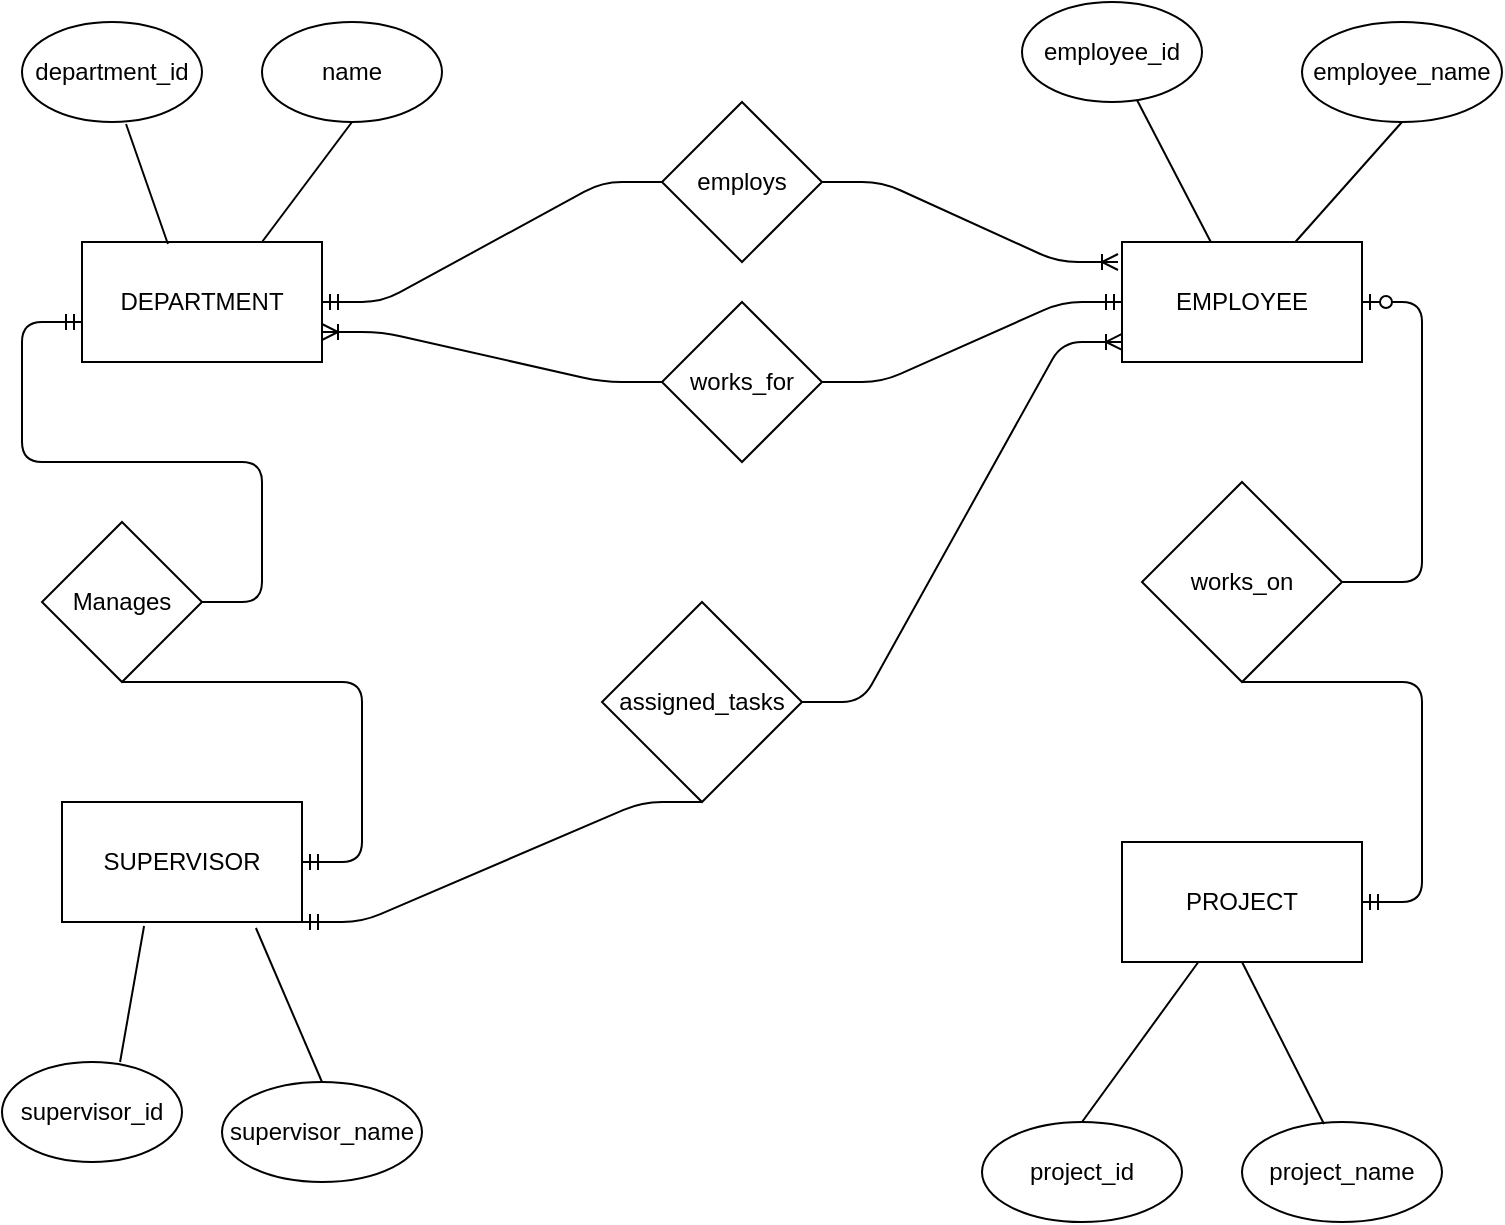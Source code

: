 <mxfile version="13.10.5" type="github">
  <diagram id="XIZq3VWeM3lkDQwjYOun" name="Page-1">
    <mxGraphModel dx="1113" dy="722" grid="1" gridSize="10" guides="1" tooltips="1" connect="1" arrows="1" fold="1" page="1" pageScale="1" pageWidth="850" pageHeight="1100" math="0" shadow="0">
      <root>
        <mxCell id="0" />
        <mxCell id="1" parent="0" />
        <mxCell id="ALXoqtMu1G_5peyoWUO_-1" value="DEPARTMENT" style="rounded=0;whiteSpace=wrap;html=1;" vertex="1" parent="1">
          <mxGeometry x="50" y="150" width="120" height="60" as="geometry" />
        </mxCell>
        <mxCell id="ALXoqtMu1G_5peyoWUO_-2" value="department_id" style="ellipse;whiteSpace=wrap;html=1;" vertex="1" parent="1">
          <mxGeometry x="20" y="40" width="90" height="50" as="geometry" />
        </mxCell>
        <mxCell id="ALXoqtMu1G_5peyoWUO_-3" value="name" style="ellipse;whiteSpace=wrap;html=1;" vertex="1" parent="1">
          <mxGeometry x="140" y="40" width="90" height="50" as="geometry" />
        </mxCell>
        <mxCell id="ALXoqtMu1G_5peyoWUO_-4" value="" style="endArrow=none;html=1;entryX=0.578;entryY=1.02;entryDx=0;entryDy=0;entryPerimeter=0;exitX=0.358;exitY=0.017;exitDx=0;exitDy=0;exitPerimeter=0;" edge="1" parent="1" source="ALXoqtMu1G_5peyoWUO_-1" target="ALXoqtMu1G_5peyoWUO_-2">
          <mxGeometry width="50" height="50" relative="1" as="geometry">
            <mxPoint x="400" y="320" as="sourcePoint" />
            <mxPoint x="450" y="270" as="targetPoint" />
          </mxGeometry>
        </mxCell>
        <mxCell id="ALXoqtMu1G_5peyoWUO_-5" value="" style="endArrow=none;html=1;exitX=0.75;exitY=0;exitDx=0;exitDy=0;entryX=0.5;entryY=1;entryDx=0;entryDy=0;" edge="1" parent="1" source="ALXoqtMu1G_5peyoWUO_-1" target="ALXoqtMu1G_5peyoWUO_-3">
          <mxGeometry width="50" height="50" relative="1" as="geometry">
            <mxPoint x="400" y="320" as="sourcePoint" />
            <mxPoint x="450" y="270" as="targetPoint" />
          </mxGeometry>
        </mxCell>
        <mxCell id="ALXoqtMu1G_5peyoWUO_-7" value="SUPERVISOR" style="rounded=0;whiteSpace=wrap;html=1;" vertex="1" parent="1">
          <mxGeometry x="40" y="430" width="120" height="60" as="geometry" />
        </mxCell>
        <mxCell id="ALXoqtMu1G_5peyoWUO_-6" value="Manages" style="rhombus;whiteSpace=wrap;html=1;" vertex="1" parent="1">
          <mxGeometry x="30" y="290" width="80" height="80" as="geometry" />
        </mxCell>
        <mxCell id="ALXoqtMu1G_5peyoWUO_-13" value="" style="edgeStyle=entityRelationEdgeStyle;fontSize=12;html=1;endArrow=ERmandOne;" edge="1" parent="1">
          <mxGeometry width="100" height="100" relative="1" as="geometry">
            <mxPoint x="110" y="330" as="sourcePoint" />
            <mxPoint x="50" y="190" as="targetPoint" />
          </mxGeometry>
        </mxCell>
        <mxCell id="ALXoqtMu1G_5peyoWUO_-14" value="" style="edgeStyle=entityRelationEdgeStyle;fontSize=12;html=1;endArrow=ERmandOne;exitX=0.5;exitY=1;exitDx=0;exitDy=0;" edge="1" parent="1" source="ALXoqtMu1G_5peyoWUO_-6" target="ALXoqtMu1G_5peyoWUO_-7">
          <mxGeometry width="100" height="100" relative="1" as="geometry">
            <mxPoint x="370" y="380" as="sourcePoint" />
            <mxPoint x="470" y="280" as="targetPoint" />
          </mxGeometry>
        </mxCell>
        <mxCell id="ALXoqtMu1G_5peyoWUO_-15" value="EMPLOYEE" style="rounded=0;whiteSpace=wrap;html=1;" vertex="1" parent="1">
          <mxGeometry x="570" y="150" width="120" height="60" as="geometry" />
        </mxCell>
        <mxCell id="ALXoqtMu1G_5peyoWUO_-16" value="employee_id" style="ellipse;whiteSpace=wrap;html=1;" vertex="1" parent="1">
          <mxGeometry x="520" y="30" width="90" height="50" as="geometry" />
        </mxCell>
        <mxCell id="ALXoqtMu1G_5peyoWUO_-17" value="employee_name" style="ellipse;whiteSpace=wrap;html=1;" vertex="1" parent="1">
          <mxGeometry x="660" y="40" width="100" height="50" as="geometry" />
        </mxCell>
        <mxCell id="ALXoqtMu1G_5peyoWUO_-18" value="" style="endArrow=none;html=1;entryX=0.5;entryY=1;entryDx=0;entryDy=0;" edge="1" parent="1" source="ALXoqtMu1G_5peyoWUO_-15" target="ALXoqtMu1G_5peyoWUO_-17">
          <mxGeometry width="50" height="50" relative="1" as="geometry">
            <mxPoint x="400" y="360" as="sourcePoint" />
            <mxPoint x="450" y="310" as="targetPoint" />
          </mxGeometry>
        </mxCell>
        <mxCell id="ALXoqtMu1G_5peyoWUO_-19" value="" style="endArrow=none;html=1;" edge="1" parent="1" source="ALXoqtMu1G_5peyoWUO_-15" target="ALXoqtMu1G_5peyoWUO_-16">
          <mxGeometry width="50" height="50" relative="1" as="geometry">
            <mxPoint x="400" y="360" as="sourcePoint" />
            <mxPoint x="450" y="310" as="targetPoint" />
          </mxGeometry>
        </mxCell>
        <mxCell id="ALXoqtMu1G_5peyoWUO_-20" value="works_for" style="rhombus;whiteSpace=wrap;html=1;" vertex="1" parent="1">
          <mxGeometry x="340" y="180" width="80" height="80" as="geometry" />
        </mxCell>
        <mxCell id="ALXoqtMu1G_5peyoWUO_-21" value="employs" style="rhombus;whiteSpace=wrap;html=1;" vertex="1" parent="1">
          <mxGeometry x="340" y="80" width="80" height="80" as="geometry" />
        </mxCell>
        <mxCell id="ALXoqtMu1G_5peyoWUO_-22" value="" style="edgeStyle=entityRelationEdgeStyle;fontSize=12;html=1;endArrow=ERoneToMany;exitX=1;exitY=0.5;exitDx=0;exitDy=0;" edge="1" parent="1" source="ALXoqtMu1G_5peyoWUO_-21">
          <mxGeometry width="100" height="100" relative="1" as="geometry">
            <mxPoint x="370" y="380" as="sourcePoint" />
            <mxPoint x="568" y="160" as="targetPoint" />
          </mxGeometry>
        </mxCell>
        <mxCell id="ALXoqtMu1G_5peyoWUO_-23" value="" style="edgeStyle=entityRelationEdgeStyle;fontSize=12;html=1;endArrow=ERmandOne;entryX=1;entryY=0.5;entryDx=0;entryDy=0;" edge="1" parent="1" source="ALXoqtMu1G_5peyoWUO_-21" target="ALXoqtMu1G_5peyoWUO_-1">
          <mxGeometry width="100" height="100" relative="1" as="geometry">
            <mxPoint x="370" y="380" as="sourcePoint" />
            <mxPoint x="470" y="280" as="targetPoint" />
          </mxGeometry>
        </mxCell>
        <mxCell id="ALXoqtMu1G_5peyoWUO_-24" value="" style="edgeStyle=entityRelationEdgeStyle;fontSize=12;html=1;endArrow=ERmandOne;entryX=0;entryY=0.5;entryDx=0;entryDy=0;exitX=1;exitY=0.5;exitDx=0;exitDy=0;" edge="1" parent="1" source="ALXoqtMu1G_5peyoWUO_-20" target="ALXoqtMu1G_5peyoWUO_-15">
          <mxGeometry width="100" height="100" relative="1" as="geometry">
            <mxPoint x="370" y="380" as="sourcePoint" />
            <mxPoint x="470" y="280" as="targetPoint" />
          </mxGeometry>
        </mxCell>
        <mxCell id="ALXoqtMu1G_5peyoWUO_-25" value="" style="edgeStyle=entityRelationEdgeStyle;fontSize=12;html=1;endArrow=ERoneToMany;entryX=1;entryY=0.75;entryDx=0;entryDy=0;exitX=0;exitY=0.5;exitDx=0;exitDy=0;" edge="1" parent="1" source="ALXoqtMu1G_5peyoWUO_-20" target="ALXoqtMu1G_5peyoWUO_-1">
          <mxGeometry width="100" height="100" relative="1" as="geometry">
            <mxPoint x="370" y="380" as="sourcePoint" />
            <mxPoint x="470" y="280" as="targetPoint" />
          </mxGeometry>
        </mxCell>
        <mxCell id="ALXoqtMu1G_5peyoWUO_-26" value="supervisor_id" style="ellipse;whiteSpace=wrap;html=1;" vertex="1" parent="1">
          <mxGeometry x="10" y="560" width="90" height="50" as="geometry" />
        </mxCell>
        <mxCell id="ALXoqtMu1G_5peyoWUO_-27" value="supervisor_name" style="ellipse;whiteSpace=wrap;html=1;" vertex="1" parent="1">
          <mxGeometry x="120" y="570" width="100" height="50" as="geometry" />
        </mxCell>
        <mxCell id="ALXoqtMu1G_5peyoWUO_-28" value="" style="endArrow=none;html=1;exitX=0.656;exitY=0;exitDx=0;exitDy=0;exitPerimeter=0;entryX=0.342;entryY=1.033;entryDx=0;entryDy=0;entryPerimeter=0;" edge="1" parent="1" source="ALXoqtMu1G_5peyoWUO_-26" target="ALXoqtMu1G_5peyoWUO_-7">
          <mxGeometry width="50" height="50" relative="1" as="geometry">
            <mxPoint x="400" y="510" as="sourcePoint" />
            <mxPoint x="450" y="460" as="targetPoint" />
          </mxGeometry>
        </mxCell>
        <mxCell id="ALXoqtMu1G_5peyoWUO_-29" value="" style="endArrow=none;html=1;exitX=0.5;exitY=0;exitDx=0;exitDy=0;entryX=0.808;entryY=1.05;entryDx=0;entryDy=0;entryPerimeter=0;" edge="1" parent="1" source="ALXoqtMu1G_5peyoWUO_-27" target="ALXoqtMu1G_5peyoWUO_-7">
          <mxGeometry width="50" height="50" relative="1" as="geometry">
            <mxPoint x="400" y="510" as="sourcePoint" />
            <mxPoint x="450" y="460" as="targetPoint" />
          </mxGeometry>
        </mxCell>
        <mxCell id="ALXoqtMu1G_5peyoWUO_-30" value="assigned_tasks" style="rhombus;whiteSpace=wrap;html=1;" vertex="1" parent="1">
          <mxGeometry x="310" y="330" width="100" height="100" as="geometry" />
        </mxCell>
        <mxCell id="ALXoqtMu1G_5peyoWUO_-31" value="" style="edgeStyle=entityRelationEdgeStyle;fontSize=12;html=1;endArrow=ERmandOne;entryX=1;entryY=1;entryDx=0;entryDy=0;exitX=0.5;exitY=1;exitDx=0;exitDy=0;" edge="1" parent="1" source="ALXoqtMu1G_5peyoWUO_-30" target="ALXoqtMu1G_5peyoWUO_-7">
          <mxGeometry width="100" height="100" relative="1" as="geometry">
            <mxPoint x="370" y="390" as="sourcePoint" />
            <mxPoint x="470" y="290" as="targetPoint" />
          </mxGeometry>
        </mxCell>
        <mxCell id="ALXoqtMu1G_5peyoWUO_-32" value="" style="edgeStyle=entityRelationEdgeStyle;fontSize=12;html=1;endArrow=ERoneToMany;entryX=0;entryY=0.833;entryDx=0;entryDy=0;entryPerimeter=0;exitX=1;exitY=0.5;exitDx=0;exitDy=0;" edge="1" parent="1" source="ALXoqtMu1G_5peyoWUO_-30" target="ALXoqtMu1G_5peyoWUO_-15">
          <mxGeometry width="100" height="100" relative="1" as="geometry">
            <mxPoint x="370" y="390" as="sourcePoint" />
            <mxPoint x="470" y="290" as="targetPoint" />
          </mxGeometry>
        </mxCell>
        <mxCell id="ALXoqtMu1G_5peyoWUO_-33" value="works_on" style="rhombus;whiteSpace=wrap;html=1;" vertex="1" parent="1">
          <mxGeometry x="580" y="270" width="100" height="100" as="geometry" />
        </mxCell>
        <mxCell id="ALXoqtMu1G_5peyoWUO_-34" value="PROJECT" style="rounded=0;whiteSpace=wrap;html=1;" vertex="1" parent="1">
          <mxGeometry x="570" y="450" width="120" height="60" as="geometry" />
        </mxCell>
        <mxCell id="ALXoqtMu1G_5peyoWUO_-35" value="project_name" style="ellipse;whiteSpace=wrap;html=1;" vertex="1" parent="1">
          <mxGeometry x="630" y="590" width="100" height="50" as="geometry" />
        </mxCell>
        <mxCell id="ALXoqtMu1G_5peyoWUO_-36" value="project_id" style="ellipse;whiteSpace=wrap;html=1;" vertex="1" parent="1">
          <mxGeometry x="500" y="590" width="100" height="50" as="geometry" />
        </mxCell>
        <mxCell id="ALXoqtMu1G_5peyoWUO_-38" value="" style="endArrow=none;html=1;entryX=0.5;entryY=0;entryDx=0;entryDy=0;" edge="1" parent="1" source="ALXoqtMu1G_5peyoWUO_-34" target="ALXoqtMu1G_5peyoWUO_-36">
          <mxGeometry width="50" height="50" relative="1" as="geometry">
            <mxPoint x="400" y="470" as="sourcePoint" />
            <mxPoint x="450" y="420" as="targetPoint" />
          </mxGeometry>
        </mxCell>
        <mxCell id="ALXoqtMu1G_5peyoWUO_-39" value="" style="endArrow=none;html=1;entryX=0.41;entryY=0.02;entryDx=0;entryDy=0;entryPerimeter=0;exitX=0.5;exitY=1;exitDx=0;exitDy=0;" edge="1" parent="1" source="ALXoqtMu1G_5peyoWUO_-34" target="ALXoqtMu1G_5peyoWUO_-35">
          <mxGeometry width="50" height="50" relative="1" as="geometry">
            <mxPoint x="400" y="470" as="sourcePoint" />
            <mxPoint x="450" y="420" as="targetPoint" />
          </mxGeometry>
        </mxCell>
        <mxCell id="ALXoqtMu1G_5peyoWUO_-40" value="" style="edgeStyle=entityRelationEdgeStyle;fontSize=12;html=1;endArrow=ERzeroToOne;endFill=1;exitX=1;exitY=0.5;exitDx=0;exitDy=0;" edge="1" parent="1" source="ALXoqtMu1G_5peyoWUO_-33" target="ALXoqtMu1G_5peyoWUO_-15">
          <mxGeometry width="100" height="100" relative="1" as="geometry">
            <mxPoint x="370" y="500" as="sourcePoint" />
            <mxPoint x="640" y="230" as="targetPoint" />
          </mxGeometry>
        </mxCell>
        <mxCell id="ALXoqtMu1G_5peyoWUO_-41" value="" style="edgeStyle=entityRelationEdgeStyle;fontSize=12;html=1;endArrow=ERmandOne;exitX=0.5;exitY=1;exitDx=0;exitDy=0;" edge="1" parent="1" source="ALXoqtMu1G_5peyoWUO_-33" target="ALXoqtMu1G_5peyoWUO_-34">
          <mxGeometry width="100" height="100" relative="1" as="geometry">
            <mxPoint x="340" y="500" as="sourcePoint" />
            <mxPoint x="440" y="400" as="targetPoint" />
          </mxGeometry>
        </mxCell>
      </root>
    </mxGraphModel>
  </diagram>
</mxfile>
